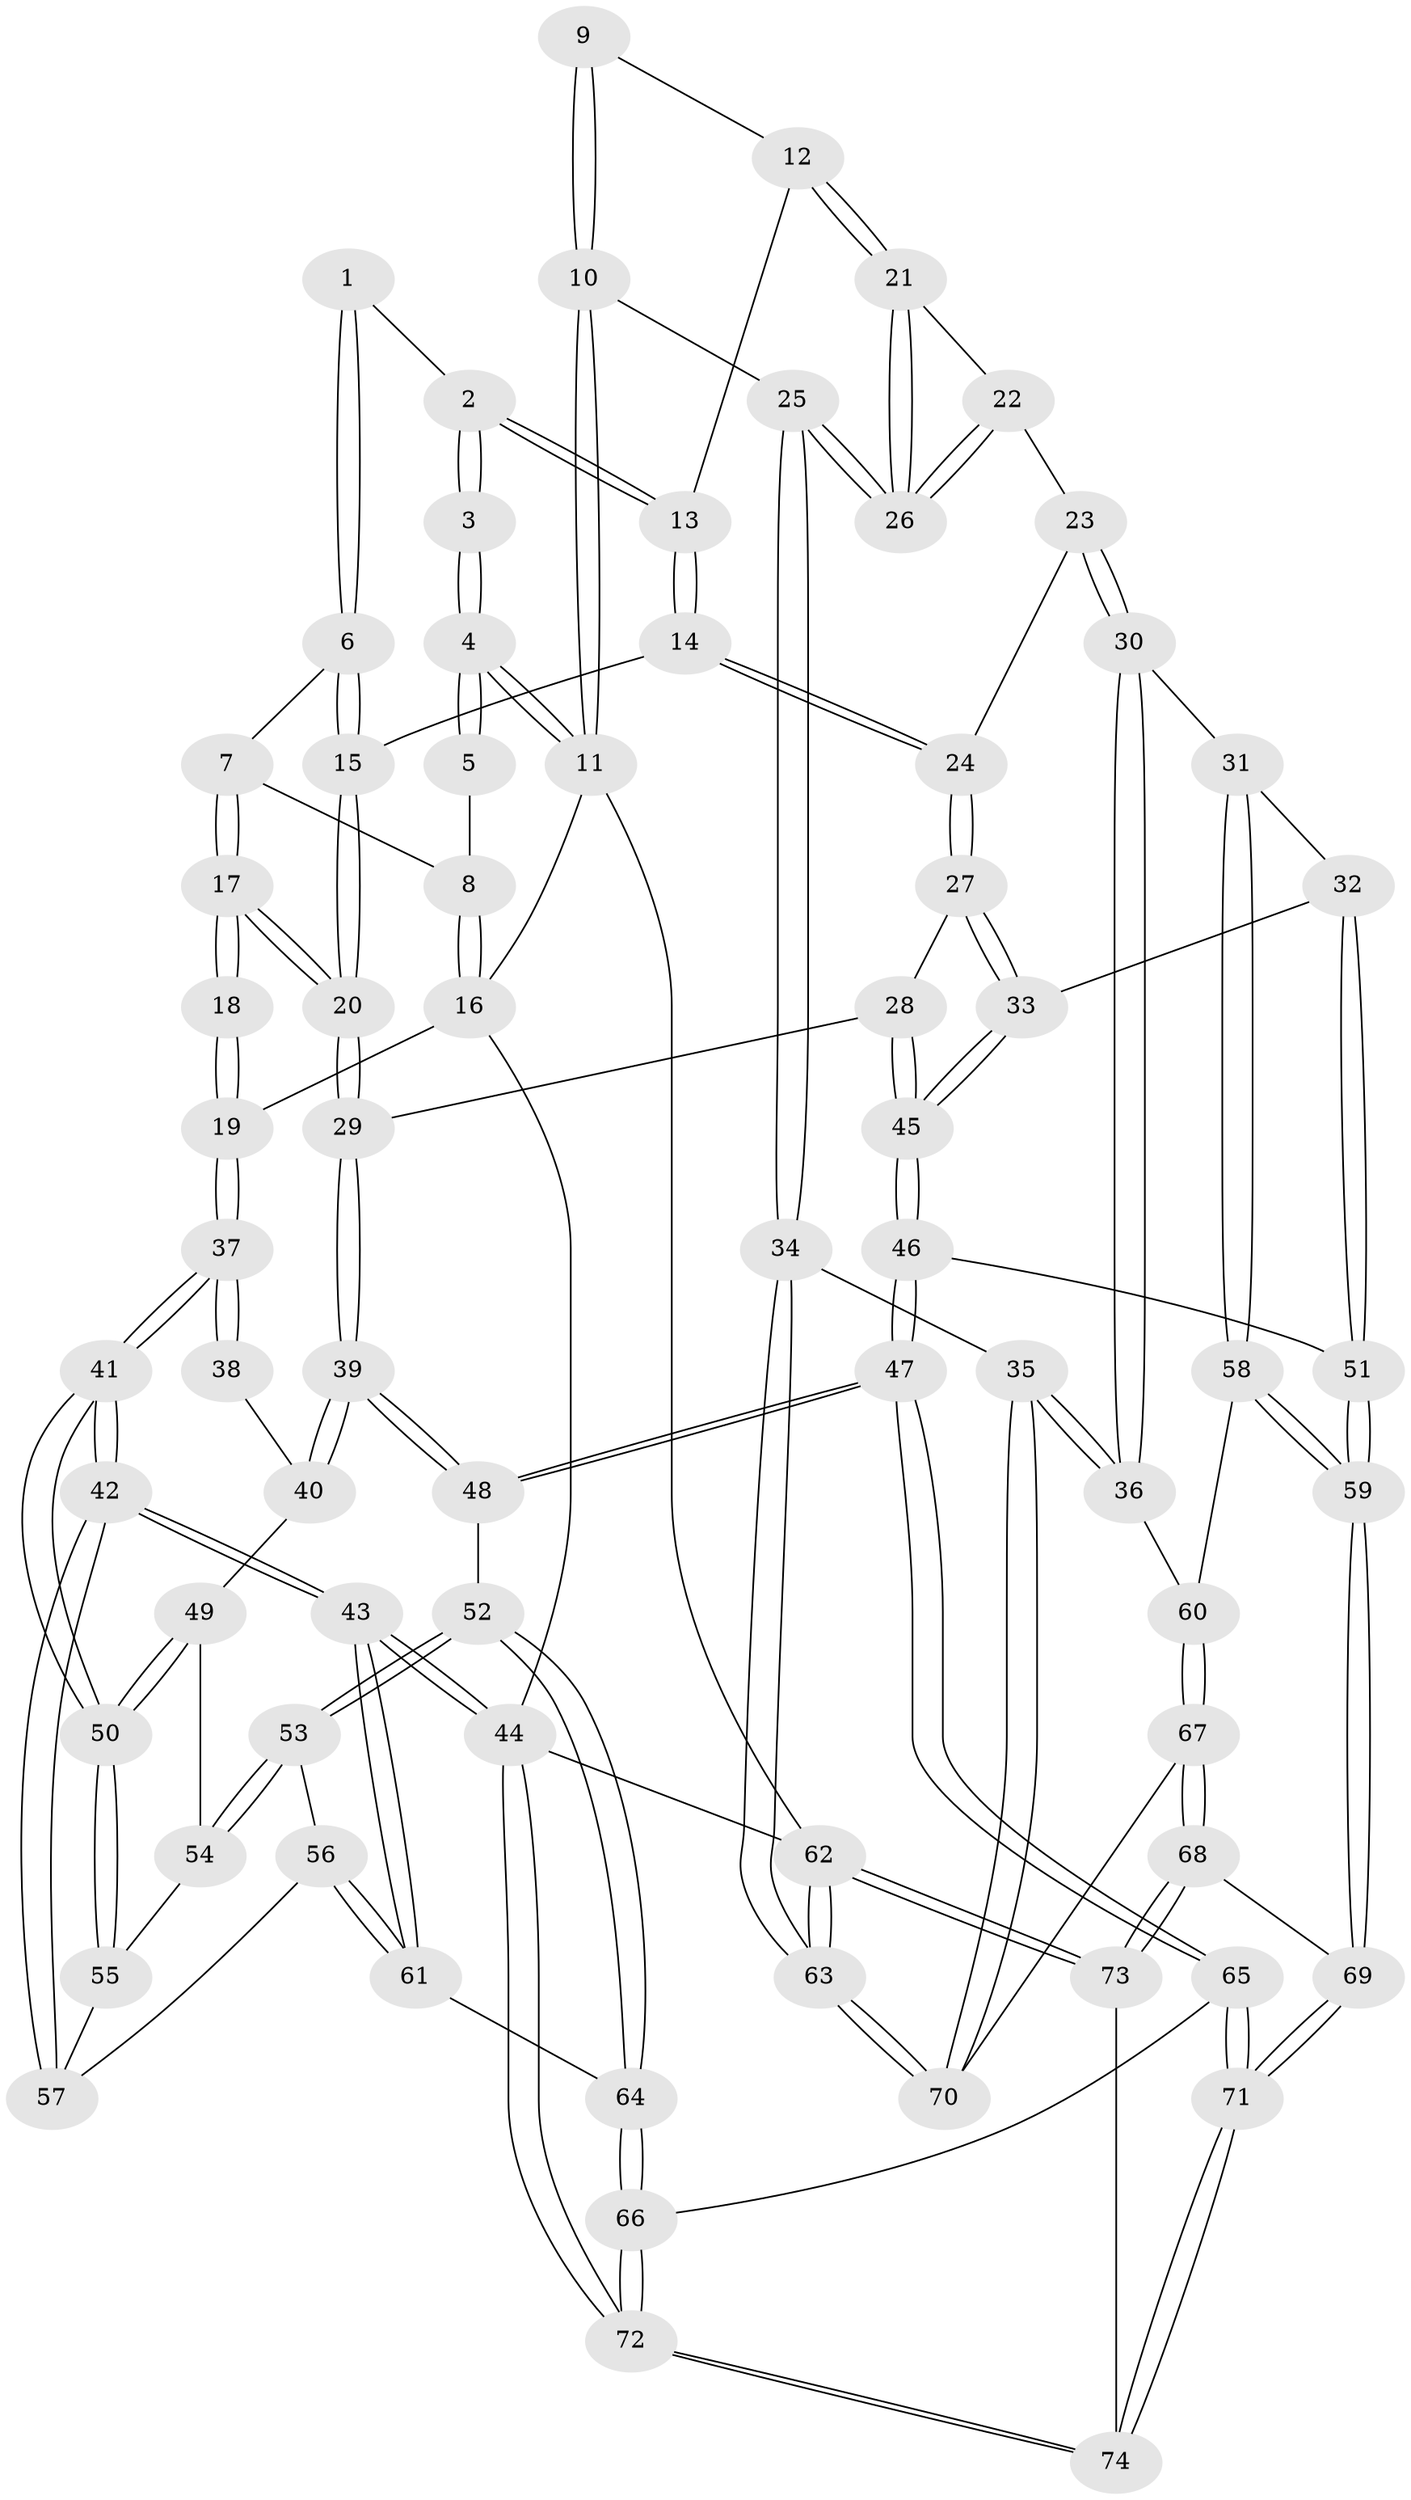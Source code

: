 // coarse degree distribution, {3: 0.23255813953488372, 4: 0.27906976744186046, 6: 0.06976744186046512, 5: 0.37209302325581395, 2: 0.023255813953488372, 8: 0.023255813953488372}
// Generated by graph-tools (version 1.1) at 2025/42/03/06/25 10:42:30]
// undirected, 74 vertices, 182 edges
graph export_dot {
graph [start="1"]
  node [color=gray90,style=filled];
  1 [pos="+0.7008780118262514+0.08736030960141057"];
  2 [pos="+0.7410156611983305+0.11948918142000342"];
  3 [pos="+0.7600378760060972+0.11611530114603912"];
  4 [pos="+1+0"];
  5 [pos="+0.6253422857682247+0"];
  6 [pos="+0.5981978905634979+0.16121885202958755"];
  7 [pos="+0.34082301913370294+0.028973054778072653"];
  8 [pos="+0.30595613720917186+0"];
  9 [pos="+0.8932161317177079+0.14523049280610334"];
  10 [pos="+1+0.1314967859717761"];
  11 [pos="+1+0"];
  12 [pos="+0.7724446932852588+0.26094286095332947"];
  13 [pos="+0.7495641466273666+0.24728136458088115"];
  14 [pos="+0.6677327847362993+0.2815718780824052"];
  15 [pos="+0.6000336243249595+0.2408725798759708"];
  16 [pos="+0+0"];
  17 [pos="+0.33849009460271096+0.35020612701565806"];
  18 [pos="+0.16877344661216084+0.35188838946031675"];
  19 [pos="+0+0"];
  20 [pos="+0.34678254215019266+0.36030950258495426"];
  21 [pos="+0.787284243117226+0.2747723147417"];
  22 [pos="+0.6802933678259283+0.42974651579883133"];
  23 [pos="+0.6791602411938269+0.42979628268308795"];
  24 [pos="+0.6478398518306544+0.40641520156289634"];
  25 [pos="+1+0.44862831041986706"];
  26 [pos="+1+0.4440614514173012"];
  27 [pos="+0.4384646559356006+0.430530522174388"];
  28 [pos="+0.4045632468880568+0.40868781530923104"];
  29 [pos="+0.34849403353695624+0.36430429937779624"];
  30 [pos="+0.668241268066754+0.5832850707274045"];
  31 [pos="+0.6346915479386558+0.6052613013387079"];
  32 [pos="+0.5186537761776423+0.5653369576132201"];
  33 [pos="+0.4796524614086437+0.5078434661360004"];
  34 [pos="+1+0.5865473465003465"];
  35 [pos="+0.9713165540792735+0.5999996995358354"];
  36 [pos="+0.9130683528332704+0.6097002910246088"];
  37 [pos="+0+0.4801054408649265"];
  38 [pos="+0.08044544249015224+0.43902234382266103"];
  39 [pos="+0.25297836038163823+0.5670962380877989"];
  40 [pos="+0.10167983438511997+0.5676857540342096"];
  41 [pos="+0+0.6003534412083018"];
  42 [pos="+0+0.734663362781863"];
  43 [pos="+0+0.8443301543750915"];
  44 [pos="+0+1"];
  45 [pos="+0.3733022542532663+0.6902260695915257"];
  46 [pos="+0.36473244829518636+0.7197849648804535"];
  47 [pos="+0.34972111716489196+0.7296473084661581"];
  48 [pos="+0.25842643567642154+0.6382357179343862"];
  49 [pos="+0.07598634062547086+0.5981905716506667"];
  50 [pos="+0+0.6014405624774144"];
  51 [pos="+0.47579942634891803+0.6882127171348053"];
  52 [pos="+0.15434103298358257+0.707707886891902"];
  53 [pos="+0.14758539588794212+0.700963110025721"];
  54 [pos="+0.08561889002636283+0.6229711524930743"];
  55 [pos="+0.05338685090176899+0.6830379900115041"];
  56 [pos="+0.055424560458935554+0.6951164774689913"];
  57 [pos="+0.05277217536653421+0.6865570351570661"];
  58 [pos="+0.635941855606303+0.6650657999182173"];
  59 [pos="+0.5523782053847662+0.7591673763376342"];
  60 [pos="+0.7098313338585731+0.7389897284694565"];
  61 [pos="+0.031882263420081144+0.8339172404786434"];
  62 [pos="+1+1"];
  63 [pos="+1+0.8886550222088039"];
  64 [pos="+0.1224006787708499+0.8427481297022371"];
  65 [pos="+0.33588340497324737+0.8664129399096234"];
  66 [pos="+0.16010218914316163+0.8732404495695597"];
  67 [pos="+0.6985365090884533+0.8767984081650924"];
  68 [pos="+0.6732286861347422+0.9034395105763756"];
  69 [pos="+0.5603360888458169+0.8395536845863606"];
  70 [pos="+0.7360921069493133+0.8653871239385509"];
  71 [pos="+0.36884424217871287+0.898426313997851"];
  72 [pos="+0.08269136349246081+1"];
  73 [pos="+0.7014627101062929+1"];
  74 [pos="+0.42024698419398687+1"];
  1 -- 2;
  1 -- 6;
  1 -- 6;
  2 -- 3;
  2 -- 3;
  2 -- 13;
  2 -- 13;
  3 -- 4;
  3 -- 4;
  4 -- 5;
  4 -- 5;
  4 -- 11;
  4 -- 11;
  5 -- 8;
  6 -- 7;
  6 -- 15;
  6 -- 15;
  7 -- 8;
  7 -- 17;
  7 -- 17;
  8 -- 16;
  8 -- 16;
  9 -- 10;
  9 -- 10;
  9 -- 12;
  10 -- 11;
  10 -- 11;
  10 -- 25;
  11 -- 16;
  11 -- 62;
  12 -- 13;
  12 -- 21;
  12 -- 21;
  13 -- 14;
  13 -- 14;
  14 -- 15;
  14 -- 24;
  14 -- 24;
  15 -- 20;
  15 -- 20;
  16 -- 19;
  16 -- 44;
  17 -- 18;
  17 -- 18;
  17 -- 20;
  17 -- 20;
  18 -- 19;
  18 -- 19;
  19 -- 37;
  19 -- 37;
  20 -- 29;
  20 -- 29;
  21 -- 22;
  21 -- 26;
  21 -- 26;
  22 -- 23;
  22 -- 26;
  22 -- 26;
  23 -- 24;
  23 -- 30;
  23 -- 30;
  24 -- 27;
  24 -- 27;
  25 -- 26;
  25 -- 26;
  25 -- 34;
  25 -- 34;
  27 -- 28;
  27 -- 33;
  27 -- 33;
  28 -- 29;
  28 -- 45;
  28 -- 45;
  29 -- 39;
  29 -- 39;
  30 -- 31;
  30 -- 36;
  30 -- 36;
  31 -- 32;
  31 -- 58;
  31 -- 58;
  32 -- 33;
  32 -- 51;
  32 -- 51;
  33 -- 45;
  33 -- 45;
  34 -- 35;
  34 -- 63;
  34 -- 63;
  35 -- 36;
  35 -- 36;
  35 -- 70;
  35 -- 70;
  36 -- 60;
  37 -- 38;
  37 -- 38;
  37 -- 41;
  37 -- 41;
  38 -- 40;
  39 -- 40;
  39 -- 40;
  39 -- 48;
  39 -- 48;
  40 -- 49;
  41 -- 42;
  41 -- 42;
  41 -- 50;
  41 -- 50;
  42 -- 43;
  42 -- 43;
  42 -- 57;
  42 -- 57;
  43 -- 44;
  43 -- 44;
  43 -- 61;
  43 -- 61;
  44 -- 72;
  44 -- 72;
  44 -- 62;
  45 -- 46;
  45 -- 46;
  46 -- 47;
  46 -- 47;
  46 -- 51;
  47 -- 48;
  47 -- 48;
  47 -- 65;
  47 -- 65;
  48 -- 52;
  49 -- 50;
  49 -- 50;
  49 -- 54;
  50 -- 55;
  50 -- 55;
  51 -- 59;
  51 -- 59;
  52 -- 53;
  52 -- 53;
  52 -- 64;
  52 -- 64;
  53 -- 54;
  53 -- 54;
  53 -- 56;
  54 -- 55;
  55 -- 57;
  56 -- 57;
  56 -- 61;
  56 -- 61;
  58 -- 59;
  58 -- 59;
  58 -- 60;
  59 -- 69;
  59 -- 69;
  60 -- 67;
  60 -- 67;
  61 -- 64;
  62 -- 63;
  62 -- 63;
  62 -- 73;
  62 -- 73;
  63 -- 70;
  63 -- 70;
  64 -- 66;
  64 -- 66;
  65 -- 66;
  65 -- 71;
  65 -- 71;
  66 -- 72;
  66 -- 72;
  67 -- 68;
  67 -- 68;
  67 -- 70;
  68 -- 69;
  68 -- 73;
  68 -- 73;
  69 -- 71;
  69 -- 71;
  71 -- 74;
  71 -- 74;
  72 -- 74;
  72 -- 74;
  73 -- 74;
}
